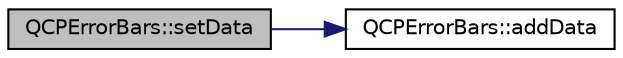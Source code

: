 digraph "QCPErrorBars::setData"
{
 // LATEX_PDF_SIZE
  edge [fontname="Helvetica",fontsize="10",labelfontname="Helvetica",labelfontsize="10"];
  node [fontname="Helvetica",fontsize="10",shape=record];
  rankdir="LR";
  Node1 [label="QCPErrorBars::setData",height=0.2,width=0.4,color="black", fillcolor="grey75", style="filled", fontcolor="black",tooltip=" "];
  Node1 -> Node2 [color="midnightblue",fontsize="10",style="solid",fontname="Helvetica"];
  Node2 [label="QCPErrorBars::addData",height=0.2,width=0.4,color="black", fillcolor="white", style="filled",URL="$classQCPErrorBars.html#aae296ad9817b3fa418db284af81cecf8",tooltip=" "];
}
